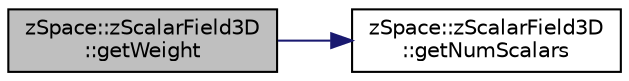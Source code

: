 digraph "zSpace::zScalarField3D::getWeight"
{
  edge [fontname="Helvetica",fontsize="10",labelfontname="Helvetica",labelfontsize="10"];
  node [fontname="Helvetica",fontsize="10",shape=record];
  rankdir="LR";
  Node46 [label="zSpace::zScalarField3D\l::getWeight",height=0.2,width=0.4,color="black", fillcolor="grey75", style="filled", fontcolor="black"];
  Node46 -> Node47 [color="midnightblue",fontsize="10",style="solid",fontname="Helvetica"];
  Node47 [label="zSpace::zScalarField3D\l::getNumScalars",height=0.2,width=0.4,color="black", fillcolor="white", style="filled",URL="$classz_space_1_1z_scalar_field3_d.html#a723f9fc9ca4fc1b5f9fc716d7d266b8e",tooltip="This method retruns the number of scalars in the field. "];
}
